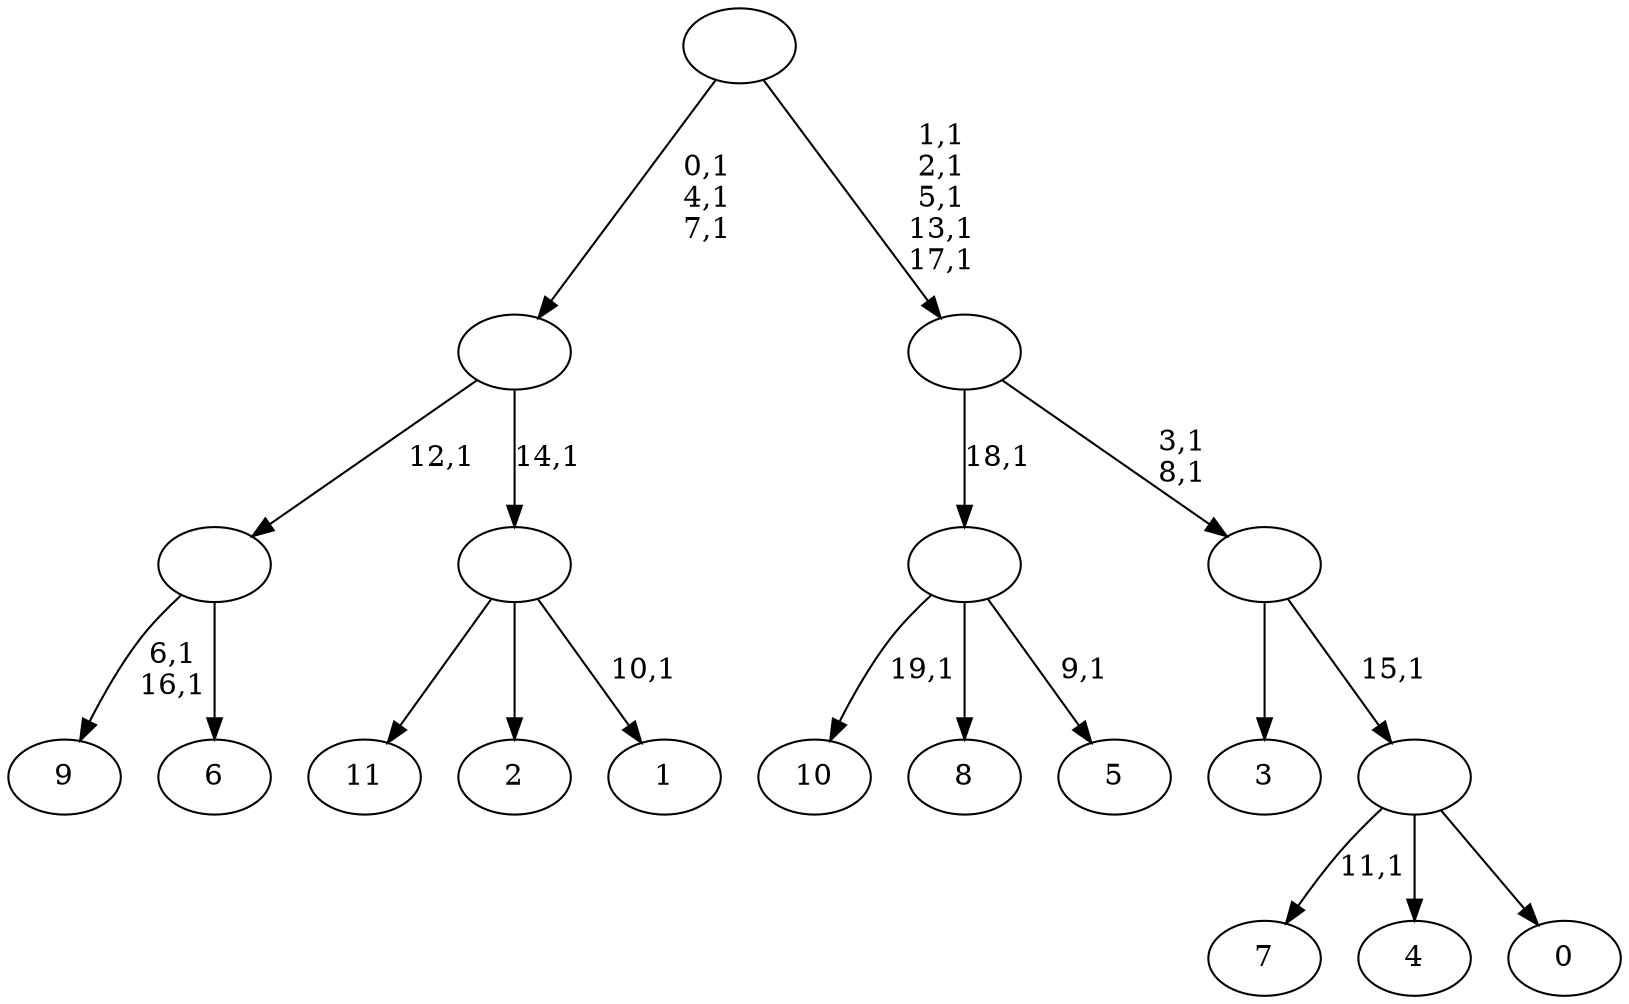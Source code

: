 digraph T {
	32 [label="11"]
	31 [label="10"]
	29 [label="9"]
	26 [label="8"]
	25 [label="7"]
	23 [label="6"]
	22 [label=""]
	21 [label="5"]
	19 [label=""]
	18 [label="4"]
	17 [label="3"]
	16 [label="2"]
	15 [label="1"]
	13 [label=""]
	12 [label=""]
	9 [label="0"]
	8 [label=""]
	7 [label=""]
	5 [label=""]
	0 [label=""]
	22 -> 29 [label="6,1\n16,1"]
	22 -> 23 [label=""]
	19 -> 21 [label="9,1"]
	19 -> 31 [label="19,1"]
	19 -> 26 [label=""]
	13 -> 15 [label="10,1"]
	13 -> 32 [label=""]
	13 -> 16 [label=""]
	12 -> 22 [label="12,1"]
	12 -> 13 [label="14,1"]
	8 -> 25 [label="11,1"]
	8 -> 18 [label=""]
	8 -> 9 [label=""]
	7 -> 17 [label=""]
	7 -> 8 [label="15,1"]
	5 -> 7 [label="3,1\n8,1"]
	5 -> 19 [label="18,1"]
	0 -> 5 [label="1,1\n2,1\n5,1\n13,1\n17,1"]
	0 -> 12 [label="0,1\n4,1\n7,1"]
}
